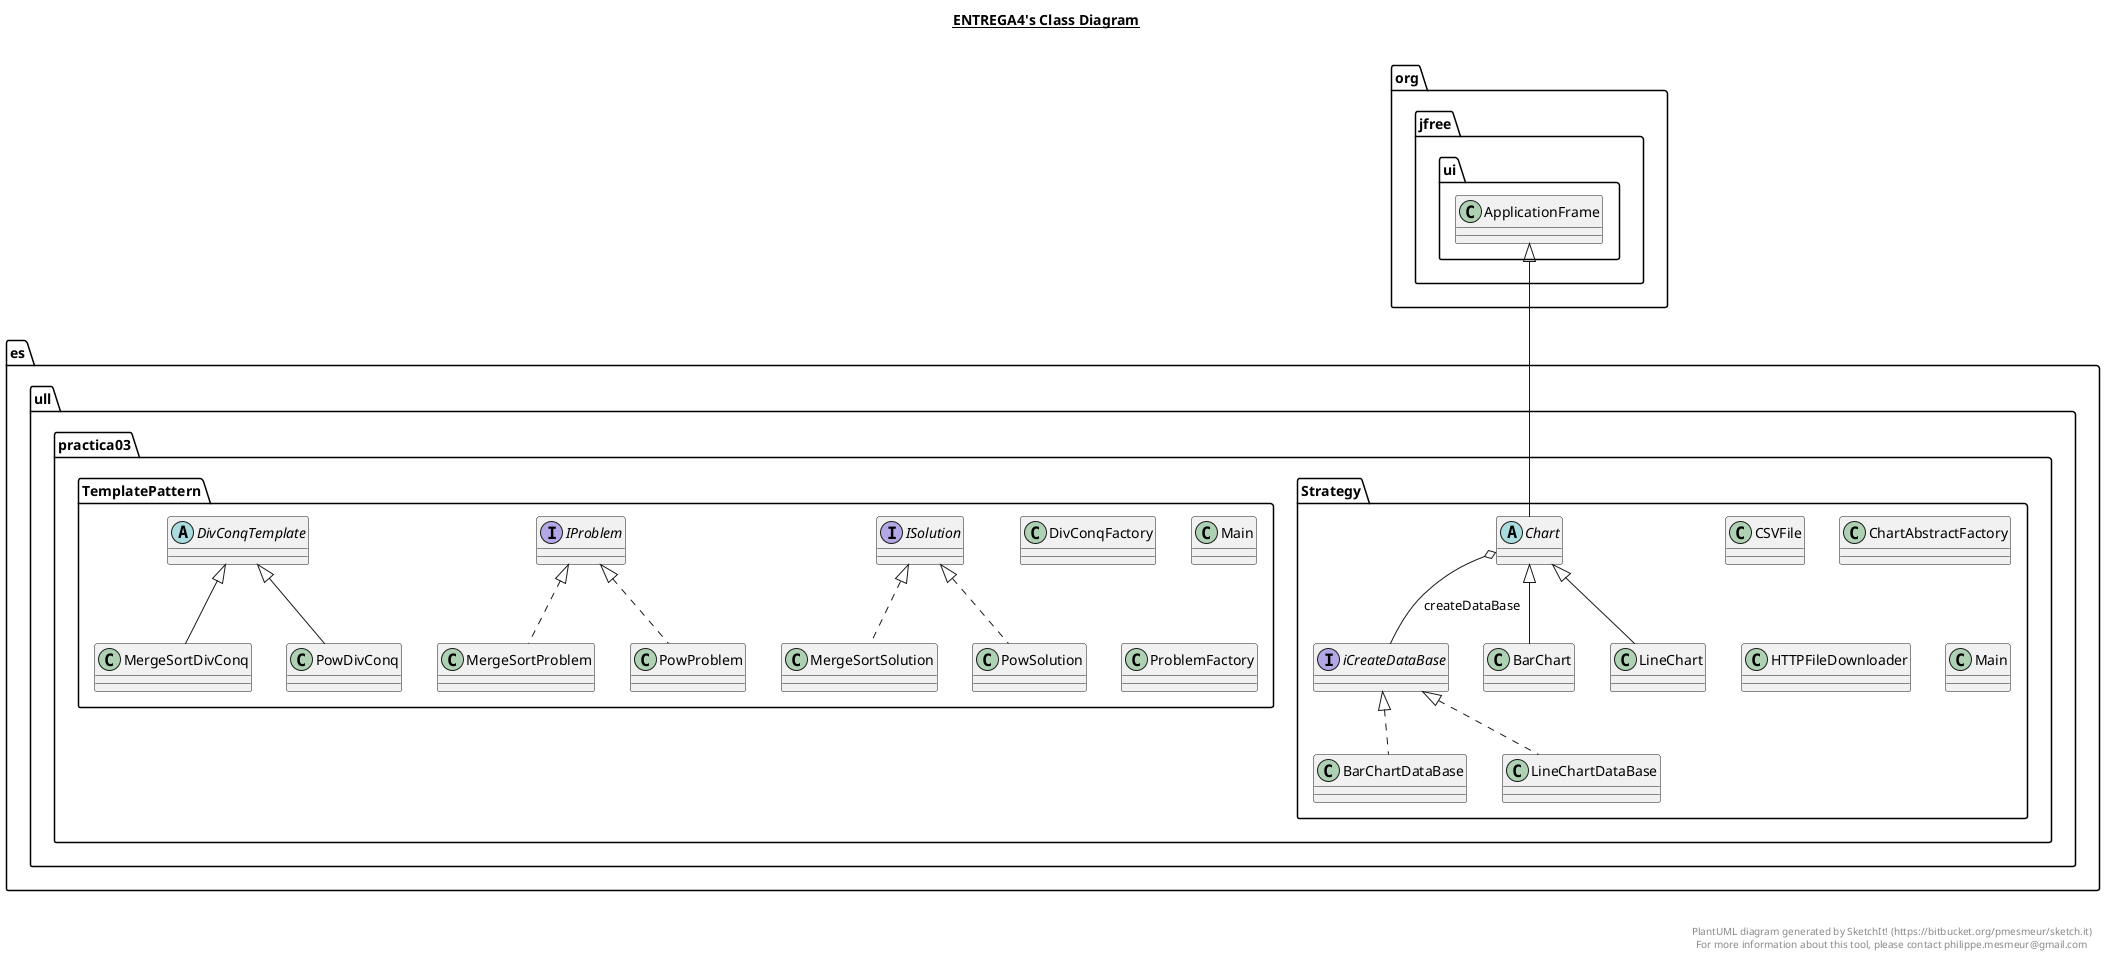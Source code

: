 @startuml

title __ENTREGA4's Class Diagram__\n

  namespace es.ull.practica03.Strategy {
    class es.ull.practica03.Strategy.BarChart {
    }
  }
  

  namespace es.ull.practica03.Strategy {
    class es.ull.practica03.Strategy.BarChartDataBase {
    }
  }
  

  namespace es.ull.practica03.Strategy {
    class es.ull.practica03.Strategy.CSVFile {
    }
  }
  

  namespace es.ull.practica03.Strategy {
    abstract class es.ull.practica03.Strategy.Chart {
    }
  }
  

  namespace es.ull.practica03.Strategy {
    class es.ull.practica03.Strategy.ChartAbstractFactory {
    }
  }
  

  namespace es.ull.practica03.Strategy {
    class es.ull.practica03.Strategy.HTTPFileDownloader {
    }
  }
  

  namespace es.ull.practica03.Strategy {
    class es.ull.practica03.Strategy.LineChart {
    }
  }
  

  namespace es.ull.practica03.Strategy {
    class es.ull.practica03.Strategy.LineChartDataBase {
    }
  }
  

  namespace es.ull.practica03.Strategy {
    class es.ull.practica03.Strategy.Main {
    }
  }
  

  namespace es.ull.practica03.Strategy {
    interface es.ull.practica03.Strategy.iCreateDataBase {
    }
  }
  

  namespace es.ull.practica03.TemplatePattern {
    class es.ull.practica03.TemplatePattern.DivConqFactory {
    }
  }
  

  namespace es.ull.practica03.TemplatePattern {
    abstract class es.ull.practica03.TemplatePattern.DivConqTemplate {
    }
  }
  

  namespace es.ull.practica03.TemplatePattern {
    interface es.ull.practica03.TemplatePattern.IProblem {
    }
  }
  

  namespace es.ull.practica03.TemplatePattern {
    interface es.ull.practica03.TemplatePattern.ISolution {
    }
  }
  

  namespace es.ull.practica03.TemplatePattern {
    class es.ull.practica03.TemplatePattern.Main {
    }
  }
  

  namespace es.ull.practica03.TemplatePattern {
    class es.ull.practica03.TemplatePattern.MergeSortDivConq {
    }
  }
  

  namespace es.ull.practica03.TemplatePattern {
    class es.ull.practica03.TemplatePattern.MergeSortProblem {
    }
  }
  

  namespace es.ull.practica03.TemplatePattern {
    class es.ull.practica03.TemplatePattern.MergeSortSolution {
    }
  }
  

  namespace es.ull.practica03.TemplatePattern {
    class es.ull.practica03.TemplatePattern.PowDivConq {
    }
  }
  

  namespace es.ull.practica03.TemplatePattern {
    class es.ull.practica03.TemplatePattern.PowProblem {
    }
  }
  

  namespace es.ull.practica03.TemplatePattern {
    class es.ull.practica03.TemplatePattern.PowSolution {
    }
  }
  

  namespace es.ull.practica03.TemplatePattern {
    class es.ull.practica03.TemplatePattern.ProblemFactory {
    }
  }
  

  es.ull.practica03.Strategy.BarChart -up-|> es.ull.practica03.Strategy.Chart
  es.ull.practica03.Strategy.BarChartDataBase .up.|> es.ull.practica03.Strategy.iCreateDataBase
  es.ull.practica03.Strategy.Chart -up-|> org.jfree.ui.ApplicationFrame
  es.ull.practica03.Strategy.Chart o-- es.ull.practica03.Strategy.iCreateDataBase : createDataBase
  es.ull.practica03.Strategy.LineChart -up-|> es.ull.practica03.Strategy.Chart
  es.ull.practica03.Strategy.LineChartDataBase .up.|> es.ull.practica03.Strategy.iCreateDataBase
  es.ull.practica03.TemplatePattern.MergeSortDivConq -up-|> es.ull.practica03.TemplatePattern.DivConqTemplate
  es.ull.practica03.TemplatePattern.MergeSortProblem .up.|> es.ull.practica03.TemplatePattern.IProblem
  es.ull.practica03.TemplatePattern.MergeSortSolution .up.|> es.ull.practica03.TemplatePattern.ISolution
  es.ull.practica03.TemplatePattern.PowDivConq -up-|> es.ull.practica03.TemplatePattern.DivConqTemplate
  es.ull.practica03.TemplatePattern.PowProblem .up.|> es.ull.practica03.TemplatePattern.IProblem
  es.ull.practica03.TemplatePattern.PowSolution .up.|> es.ull.practica03.TemplatePattern.ISolution


right footer


PlantUML diagram generated by SketchIt! (https://bitbucket.org/pmesmeur/sketch.it)
For more information about this tool, please contact philippe.mesmeur@gmail.com
endfooter

@enduml
